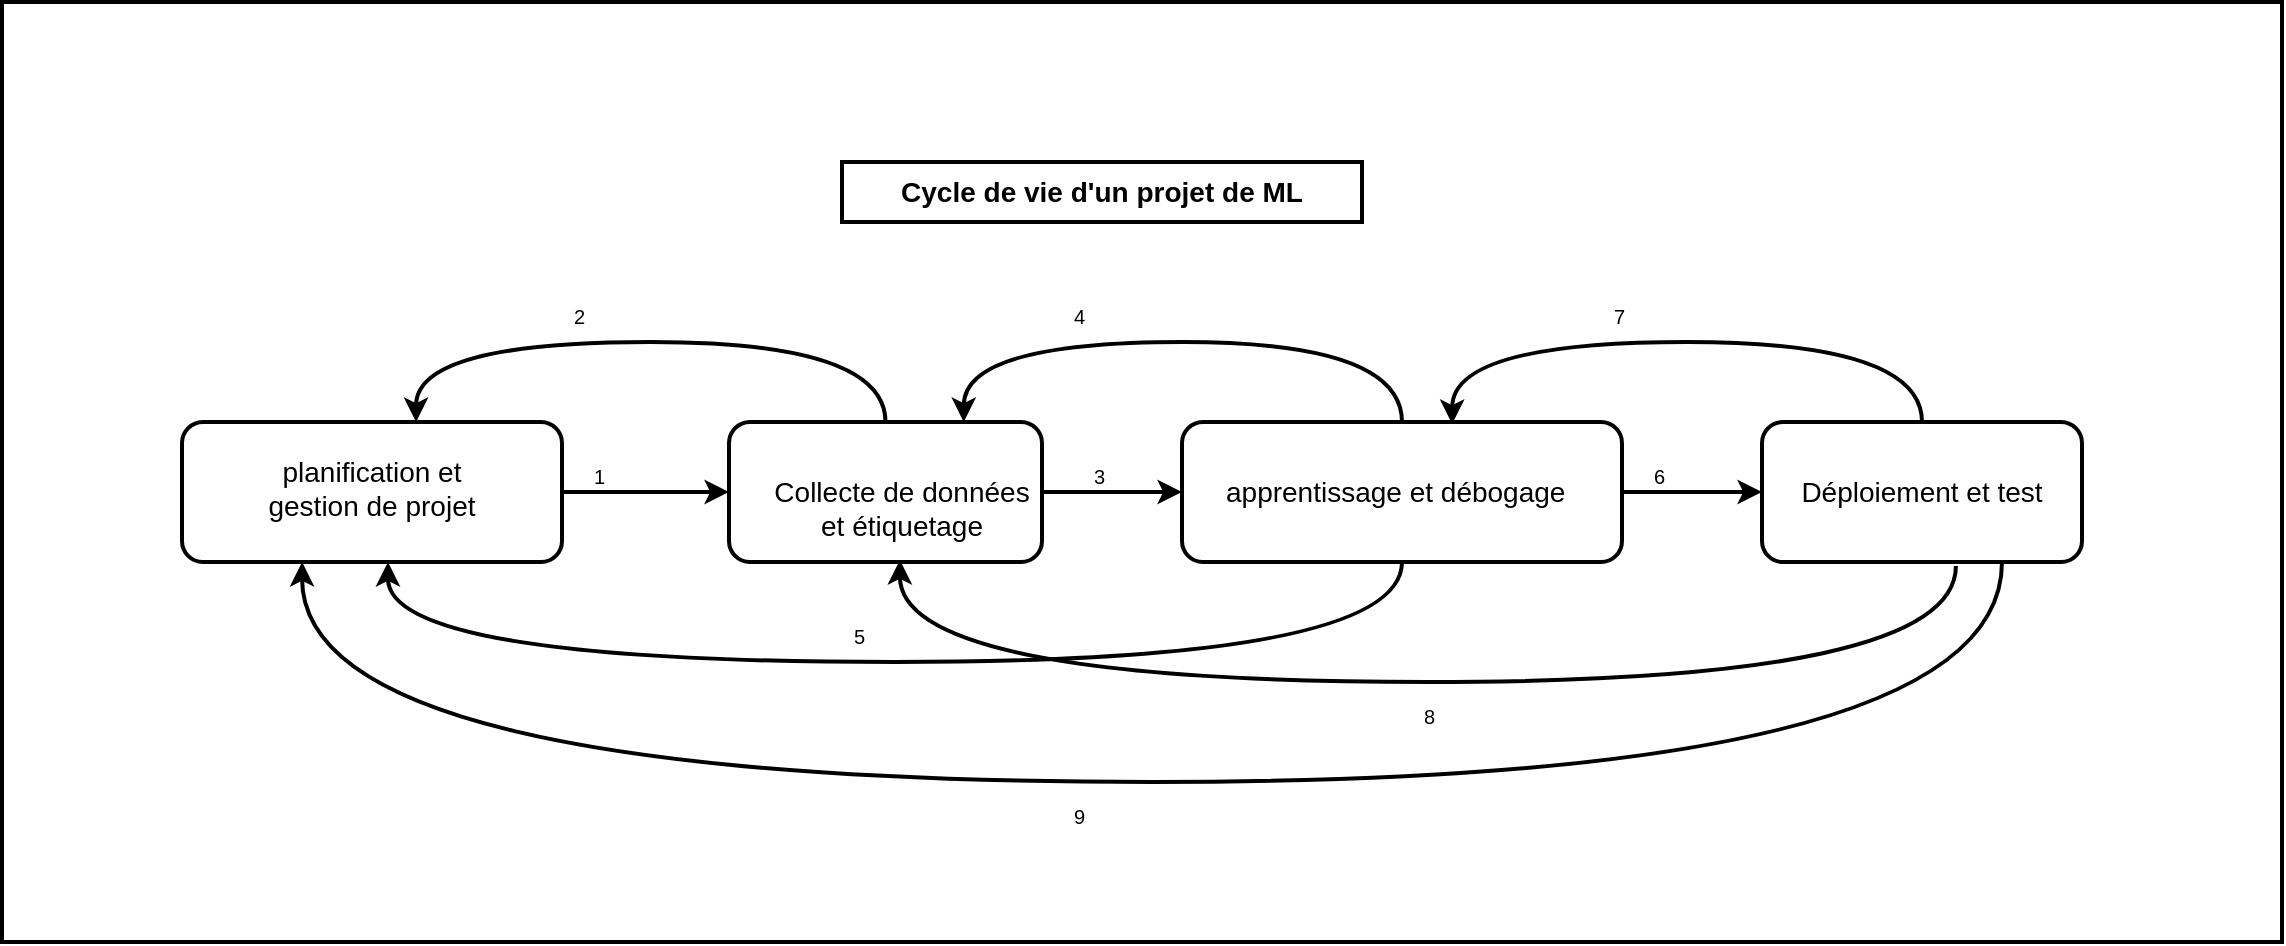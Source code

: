 <mxfile version="15.8.6" type="github">
  <diagram id="9OSxLTJgpFY7RDkmBLER" name="Page-1">
    <mxGraphModel dx="2067" dy="699" grid="1" gridSize="10" guides="1" tooltips="1" connect="1" arrows="1" fold="1" page="1" pageScale="1" pageWidth="827" pageHeight="1169" math="0" shadow="0">
      <root>
        <mxCell id="0" />
        <mxCell id="1" parent="0" />
        <mxCell id="TVDfhTlIE3bJfRU-HiFT-46" value="" style="rounded=0;whiteSpace=wrap;html=1;fontSize=10;strokeColor=default;strokeWidth=2;" vertex="1" parent="1">
          <mxGeometry x="-30" y="50" width="1140" height="470" as="geometry" />
        </mxCell>
        <mxCell id="TVDfhTlIE3bJfRU-HiFT-5" style="edgeStyle=orthogonalEdgeStyle;rounded=0;orthogonalLoop=1;jettySize=auto;html=1;entryX=0;entryY=0.5;entryDx=0;entryDy=0;strokeWidth=2;" edge="1" parent="1" source="TVDfhTlIE3bJfRU-HiFT-1" target="TVDfhTlIE3bJfRU-HiFT-2">
          <mxGeometry relative="1" as="geometry" />
        </mxCell>
        <mxCell id="TVDfhTlIE3bJfRU-HiFT-1" value="" style="rounded=1;whiteSpace=wrap;html=1;strokeWidth=2;" vertex="1" parent="1">
          <mxGeometry x="60" y="260" width="190" height="70" as="geometry" />
        </mxCell>
        <mxCell id="TVDfhTlIE3bJfRU-HiFT-6" style="edgeStyle=orthogonalEdgeStyle;rounded=0;orthogonalLoop=1;jettySize=auto;html=1;entryX=0;entryY=0.5;entryDx=0;entryDy=0;strokeWidth=2;" edge="1" parent="1" source="TVDfhTlIE3bJfRU-HiFT-2" target="TVDfhTlIE3bJfRU-HiFT-3">
          <mxGeometry relative="1" as="geometry" />
        </mxCell>
        <mxCell id="TVDfhTlIE3bJfRU-HiFT-15" value="" style="edgeStyle=orthogonalEdgeStyle;rounded=0;orthogonalLoop=1;jettySize=auto;html=1;fontSize=14;curved=1;entryX=0.616;entryY=0;entryDx=0;entryDy=0;entryPerimeter=0;strokeWidth=2;" edge="1" parent="1" source="TVDfhTlIE3bJfRU-HiFT-2" target="TVDfhTlIE3bJfRU-HiFT-1">
          <mxGeometry relative="1" as="geometry">
            <Array as="points">
              <mxPoint x="412" y="220" />
              <mxPoint x="177" y="220" />
            </Array>
          </mxGeometry>
        </mxCell>
        <mxCell id="TVDfhTlIE3bJfRU-HiFT-2" value="" style="rounded=1;whiteSpace=wrap;html=1;strokeWidth=2;" vertex="1" parent="1">
          <mxGeometry x="333.5" y="260" width="156.5" height="70" as="geometry" />
        </mxCell>
        <mxCell id="TVDfhTlIE3bJfRU-HiFT-7" style="edgeStyle=orthogonalEdgeStyle;rounded=0;orthogonalLoop=1;jettySize=auto;html=1;entryX=0;entryY=0.5;entryDx=0;entryDy=0;strokeWidth=2;" edge="1" parent="1" source="TVDfhTlIE3bJfRU-HiFT-3" target="TVDfhTlIE3bJfRU-HiFT-4">
          <mxGeometry relative="1" as="geometry" />
        </mxCell>
        <mxCell id="TVDfhTlIE3bJfRU-HiFT-16" style="edgeStyle=orthogonalEdgeStyle;curved=1;rounded=0;orthogonalLoop=1;jettySize=auto;html=1;entryX=0.75;entryY=0;entryDx=0;entryDy=0;fontSize=14;exitX=0.5;exitY=0;exitDx=0;exitDy=0;strokeWidth=2;" edge="1" parent="1" source="TVDfhTlIE3bJfRU-HiFT-3" target="TVDfhTlIE3bJfRU-HiFT-2">
          <mxGeometry relative="1" as="geometry">
            <Array as="points">
              <mxPoint x="670" y="220" />
              <mxPoint x="451" y="220" />
            </Array>
          </mxGeometry>
        </mxCell>
        <mxCell id="TVDfhTlIE3bJfRU-HiFT-18" style="edgeStyle=orthogonalEdgeStyle;curved=1;rounded=0;orthogonalLoop=1;jettySize=auto;html=1;entryX=0.542;entryY=1;entryDx=0;entryDy=0;entryPerimeter=0;fontSize=14;exitX=0.5;exitY=1;exitDx=0;exitDy=0;strokeWidth=2;" edge="1" parent="1" source="TVDfhTlIE3bJfRU-HiFT-3" target="TVDfhTlIE3bJfRU-HiFT-1">
          <mxGeometry relative="1" as="geometry">
            <Array as="points">
              <mxPoint x="670" y="380" />
              <mxPoint x="163" y="380" />
            </Array>
          </mxGeometry>
        </mxCell>
        <mxCell id="TVDfhTlIE3bJfRU-HiFT-3" value="" style="rounded=1;whiteSpace=wrap;html=1;strokeWidth=2;" vertex="1" parent="1">
          <mxGeometry x="560" y="260" width="220" height="70" as="geometry" />
        </mxCell>
        <mxCell id="TVDfhTlIE3bJfRU-HiFT-17" style="edgeStyle=orthogonalEdgeStyle;curved=1;rounded=0;orthogonalLoop=1;jettySize=auto;html=1;entryX=0.614;entryY=0.014;entryDx=0;entryDy=0;entryPerimeter=0;fontSize=14;exitX=0.5;exitY=0;exitDx=0;exitDy=0;strokeWidth=2;" edge="1" parent="1" source="TVDfhTlIE3bJfRU-HiFT-4" target="TVDfhTlIE3bJfRU-HiFT-3">
          <mxGeometry relative="1" as="geometry">
            <Array as="points">
              <mxPoint x="930" y="220" />
              <mxPoint x="695" y="220" />
            </Array>
          </mxGeometry>
        </mxCell>
        <mxCell id="TVDfhTlIE3bJfRU-HiFT-20" style="edgeStyle=orthogonalEdgeStyle;curved=1;rounded=0;orthogonalLoop=1;jettySize=auto;html=1;exitX=0.75;exitY=1;exitDx=0;exitDy=0;entryX=0.316;entryY=1;entryDx=0;entryDy=0;entryPerimeter=0;fontSize=14;strokeWidth=2;" edge="1" parent="1" source="TVDfhTlIE3bJfRU-HiFT-4" target="TVDfhTlIE3bJfRU-HiFT-1">
          <mxGeometry relative="1" as="geometry">
            <Array as="points">
              <mxPoint x="970" y="440" />
              <mxPoint x="120" y="440" />
            </Array>
          </mxGeometry>
        </mxCell>
        <mxCell id="TVDfhTlIE3bJfRU-HiFT-4" value="" style="rounded=1;whiteSpace=wrap;html=1;strokeWidth=2;" vertex="1" parent="1">
          <mxGeometry x="850" y="260" width="160" height="70" as="geometry" />
        </mxCell>
        <mxCell id="TVDfhTlIE3bJfRU-HiFT-8" value="&lt;b&gt;&lt;font style=&quot;font-size: 14px&quot;&gt;Cycle de vie d&#39;un projet de ML&lt;/font&gt;&lt;/b&gt;" style="text;whiteSpace=wrap;html=1;strokeColor=default;align=center;strokeWidth=2;" vertex="1" parent="1">
          <mxGeometry x="390" y="130" width="260" height="30" as="geometry" />
        </mxCell>
        <mxCell id="TVDfhTlIE3bJfRU-HiFT-9" value="planification et gestion de projet" style="text;whiteSpace=wrap;html=1;fontSize=14;align=center;strokeWidth=2;" vertex="1" parent="1">
          <mxGeometry x="90" y="270" width="130" height="30" as="geometry" />
        </mxCell>
        <mxCell id="TVDfhTlIE3bJfRU-HiFT-10" value="Collecte de données et étiquetage" style="text;whiteSpace=wrap;html=1;fontSize=14;align=center;strokeWidth=2;" vertex="1" parent="1">
          <mxGeometry x="350" y="280" width="140" height="30" as="geometry" />
        </mxCell>
        <mxCell id="TVDfhTlIE3bJfRU-HiFT-11" value="apprentissage et débogage" style="text;whiteSpace=wrap;html=1;fontSize=14;strokeWidth=2;" vertex="1" parent="1">
          <mxGeometry x="580" y="280" width="200" height="30" as="geometry" />
        </mxCell>
        <mxCell id="TVDfhTlIE3bJfRU-HiFT-13" value="Déploiement et test" style="text;whiteSpace=wrap;html=1;fontSize=14;align=center;strokeWidth=2;" vertex="1" parent="1">
          <mxGeometry x="855" y="280" width="150" height="30" as="geometry" />
        </mxCell>
        <mxCell id="TVDfhTlIE3bJfRU-HiFT-19" style="edgeStyle=orthogonalEdgeStyle;curved=1;rounded=0;orthogonalLoop=1;jettySize=auto;html=1;entryX=0.546;entryY=0.986;entryDx=0;entryDy=0;entryPerimeter=0;fontSize=14;exitX=0.606;exitY=1.029;exitDx=0;exitDy=0;exitPerimeter=0;strokeWidth=2;" edge="1" parent="1" source="TVDfhTlIE3bJfRU-HiFT-4" target="TVDfhTlIE3bJfRU-HiFT-2">
          <mxGeometry relative="1" as="geometry">
            <mxPoint x="933.51" y="340" as="sourcePoint" />
            <mxPoint x="426.49" y="340" as="targetPoint" />
            <Array as="points">
              <mxPoint x="947" y="390" />
              <mxPoint x="419" y="390" />
            </Array>
          </mxGeometry>
        </mxCell>
        <mxCell id="TVDfhTlIE3bJfRU-HiFT-32" value="2" style="text;strokeColor=none;fillColor=none;align=left;verticalAlign=middle;spacingLeft=4;spacingRight=4;overflow=hidden;points=[[0,0.5],[1,0.5]];portConstraint=eastwest;rotatable=0;fontSize=10;strokeWidth=2;" vertex="1" parent="1">
          <mxGeometry x="250" y="200" width="10" height="10" as="geometry" />
        </mxCell>
        <mxCell id="TVDfhTlIE3bJfRU-HiFT-38" value="4" style="text;strokeColor=none;fillColor=none;align=left;verticalAlign=middle;spacingLeft=4;spacingRight=4;overflow=hidden;points=[[0,0.5],[1,0.5]];portConstraint=eastwest;rotatable=0;fontSize=10;strokeWidth=2;" vertex="1" parent="1">
          <mxGeometry x="500" y="200" width="10" height="10" as="geometry" />
        </mxCell>
        <mxCell id="TVDfhTlIE3bJfRU-HiFT-39" value="1" style="text;strokeColor=none;fillColor=none;align=left;verticalAlign=middle;spacingLeft=4;spacingRight=4;overflow=hidden;points=[[0,0.5],[1,0.5]];portConstraint=eastwest;rotatable=0;fontSize=10;strokeWidth=2;" vertex="1" parent="1">
          <mxGeometry x="260" y="280" width="10" height="10" as="geometry" />
        </mxCell>
        <mxCell id="TVDfhTlIE3bJfRU-HiFT-40" value="5" style="text;strokeColor=none;fillColor=none;align=left;verticalAlign=middle;spacingLeft=4;spacingRight=4;overflow=hidden;points=[[0,0.5],[1,0.5]];portConstraint=eastwest;rotatable=0;fontSize=10;strokeWidth=2;" vertex="1" parent="1">
          <mxGeometry x="390" y="360" width="10" height="10" as="geometry" />
        </mxCell>
        <mxCell id="TVDfhTlIE3bJfRU-HiFT-41" value="3" style="text;strokeColor=none;fillColor=none;align=left;verticalAlign=middle;spacingLeft=4;spacingRight=4;overflow=hidden;points=[[0,0.5],[1,0.5]];portConstraint=eastwest;rotatable=0;fontSize=10;strokeWidth=2;" vertex="1" parent="1">
          <mxGeometry x="510" y="280" width="10" height="10" as="geometry" />
        </mxCell>
        <mxCell id="TVDfhTlIE3bJfRU-HiFT-42" value="7" style="text;strokeColor=none;fillColor=none;align=left;verticalAlign=middle;spacingLeft=4;spacingRight=4;overflow=hidden;points=[[0,0.5],[1,0.5]];portConstraint=eastwest;rotatable=0;fontSize=10;strokeWidth=2;" vertex="1" parent="1">
          <mxGeometry x="770" y="200" width="10" height="10" as="geometry" />
        </mxCell>
        <mxCell id="TVDfhTlIE3bJfRU-HiFT-43" value="6" style="text;strokeColor=none;fillColor=none;align=left;verticalAlign=middle;spacingLeft=4;spacingRight=4;overflow=hidden;points=[[0,0.5],[1,0.5]];portConstraint=eastwest;rotatable=0;fontSize=10;strokeWidth=2;" vertex="1" parent="1">
          <mxGeometry x="790" y="280" width="10" height="10" as="geometry" />
        </mxCell>
        <mxCell id="TVDfhTlIE3bJfRU-HiFT-44" value="8" style="text;strokeColor=none;fillColor=none;align=left;verticalAlign=middle;spacingLeft=4;spacingRight=4;overflow=hidden;points=[[0,0.5],[1,0.5]];portConstraint=eastwest;rotatable=0;fontSize=10;strokeWidth=2;" vertex="1" parent="1">
          <mxGeometry x="675" y="400" width="10" height="10" as="geometry" />
        </mxCell>
        <mxCell id="TVDfhTlIE3bJfRU-HiFT-45" value="9" style="text;strokeColor=none;fillColor=none;align=left;verticalAlign=middle;spacingLeft=4;spacingRight=4;overflow=hidden;points=[[0,0.5],[1,0.5]];portConstraint=eastwest;rotatable=0;fontSize=10;strokeWidth=2;" vertex="1" parent="1">
          <mxGeometry x="500" y="450" width="10" height="10" as="geometry" />
        </mxCell>
      </root>
    </mxGraphModel>
  </diagram>
</mxfile>
